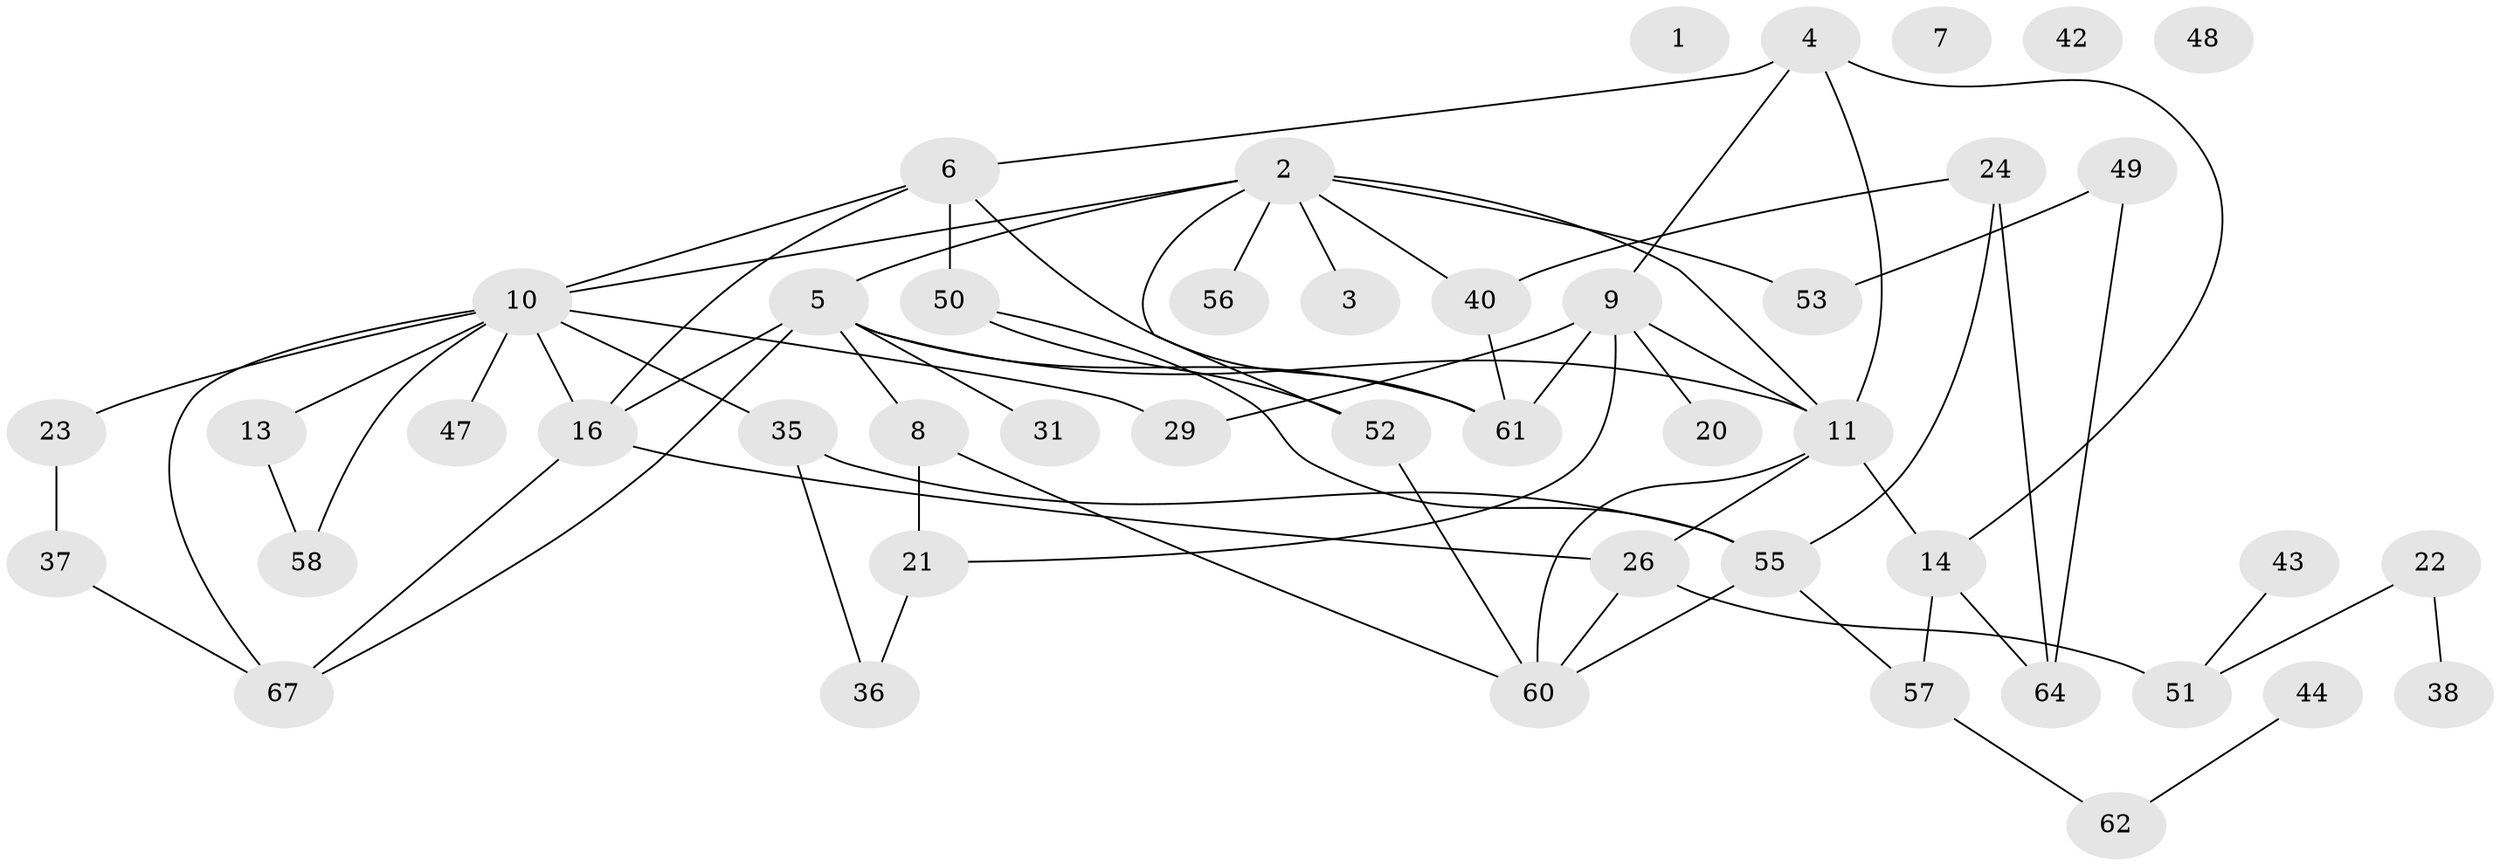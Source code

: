 // original degree distribution, {0: 0.05970149253731343, 3: 0.26865671641791045, 1: 0.13432835820895522, 2: 0.26865671641791045, 4: 0.1791044776119403, 5: 0.04477611940298507, 6: 0.04477611940298507}
// Generated by graph-tools (version 1.1) at 2025/16/03/04/25 18:16:31]
// undirected, 46 vertices, 68 edges
graph export_dot {
graph [start="1"]
  node [color=gray90,style=filled];
  1;
  2 [super="+17+32+41"];
  3;
  4 [super="+39+63"];
  5 [super="+30+54"];
  6 [super="+12+18"];
  7;
  8 [super="+33"];
  9 [super="+27+59"];
  10 [super="+19+25+34+46"];
  11 [super="+45+66"];
  13 [super="+15"];
  14 [super="+65"];
  16 [super="+28"];
  20;
  21;
  22;
  23;
  24;
  26;
  29;
  31;
  35;
  36;
  37;
  38;
  40;
  42;
  43;
  44;
  47;
  48;
  49;
  50;
  51;
  52;
  53;
  55;
  56;
  57;
  58;
  60;
  61;
  62;
  64;
  67;
  2 -- 40;
  2 -- 53;
  2 -- 3;
  2 -- 52;
  2 -- 56;
  2 -- 11;
  2 -- 5;
  2 -- 10;
  4 -- 6;
  4 -- 9;
  4 -- 11;
  4 -- 14;
  5 -- 16;
  5 -- 67;
  5 -- 61;
  5 -- 8;
  5 -- 31;
  5 -- 11;
  6 -- 50;
  6 -- 16;
  6 -- 61;
  6 -- 10;
  8 -- 60;
  8 -- 21;
  9 -- 21;
  9 -- 29;
  9 -- 61;
  9 -- 20;
  9 -- 11;
  10 -- 67;
  10 -- 29;
  10 -- 47;
  10 -- 23;
  10 -- 35;
  10 -- 58;
  10 -- 13;
  10 -- 16;
  11 -- 60;
  11 -- 26;
  11 -- 14;
  13 -- 58;
  14 -- 64;
  14 -- 57;
  16 -- 67;
  16 -- 26;
  21 -- 36;
  22 -- 38;
  22 -- 51;
  23 -- 37;
  24 -- 40;
  24 -- 55;
  24 -- 64;
  26 -- 51;
  26 -- 60;
  35 -- 36;
  35 -- 55;
  37 -- 67;
  40 -- 61;
  43 -- 51;
  44 -- 62;
  49 -- 53;
  49 -- 64;
  50 -- 52;
  50 -- 55;
  52 -- 60;
  55 -- 57;
  55 -- 60;
  57 -- 62;
}
